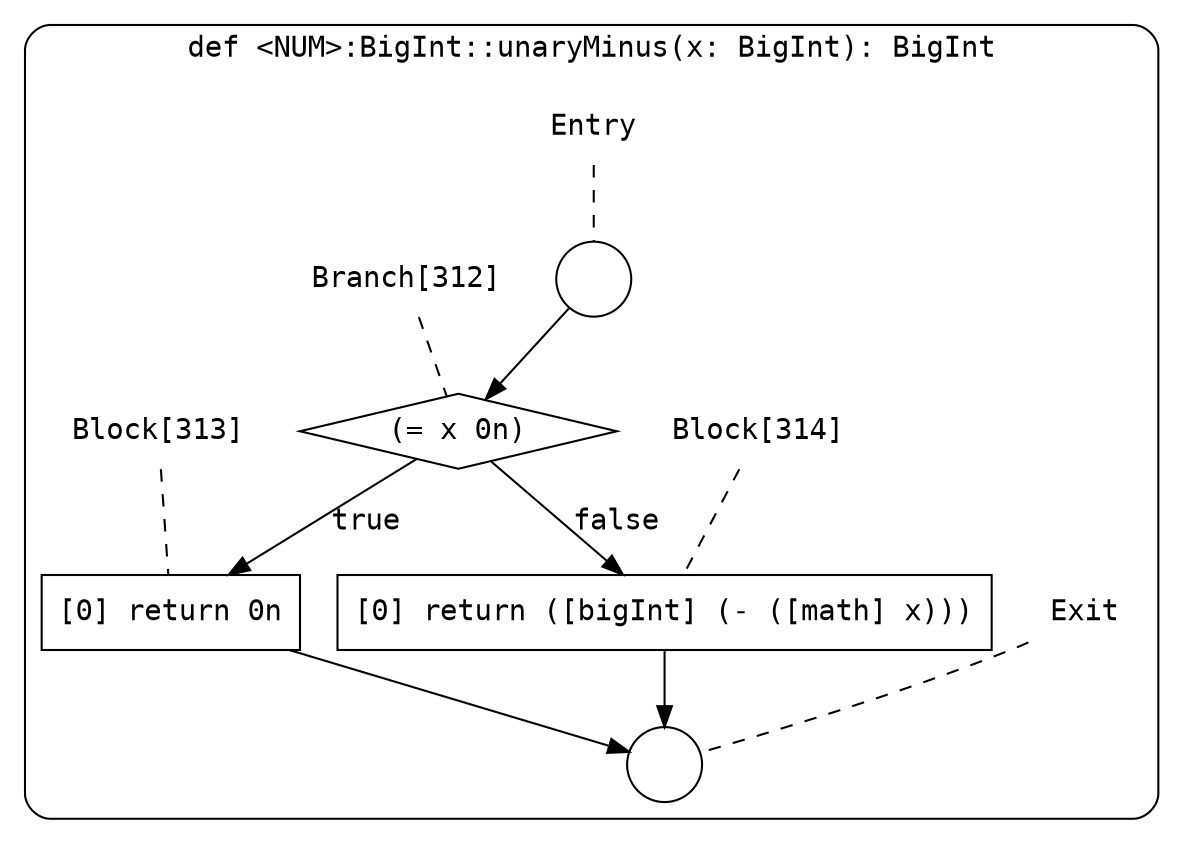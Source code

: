 digraph {
  graph [fontname = "Consolas"]
  node [fontname = "Consolas"]
  edge [fontname = "Consolas"]
  subgraph cluster32 {
    label = "def <NUM>:BigInt::unaryMinus(x: BigInt): BigInt"
    style = rounded
    cluster32_entry_name [shape=none, label=<<font color="black">Entry</font>>]
    cluster32_entry_name -> cluster32_entry [arrowhead=none, color="black", style=dashed]
    cluster32_entry [shape=circle label=" " color="black" fillcolor="white" style=filled]
    cluster32_entry -> node312 [color="black"]
    cluster32_exit_name [shape=none, label=<<font color="black">Exit</font>>]
    cluster32_exit_name -> cluster32_exit [arrowhead=none, color="black", style=dashed]
    cluster32_exit [shape=circle label=" " color="black" fillcolor="white" style=filled]
    node312_name [shape=none, label=<<font color="black">Branch[312]</font>>]
    node312_name -> node312 [arrowhead=none, color="black", style=dashed]
    node312 [shape=diamond, label=<<font color="black">(= x 0n)</font>> color="black" fillcolor="white", style=filled]
    node312 -> node313 [label=<<font color="black">true</font>> color="black"]
    node312 -> node314 [label=<<font color="black">false</font>> color="black"]
    node313_name [shape=none, label=<<font color="black">Block[313]</font>>]
    node313_name -> node313 [arrowhead=none, color="black", style=dashed]
    node313 [shape=box, label=<<font color="black">[0] return 0n<BR ALIGN="LEFT"/></font>> color="black" fillcolor="white", style=filled]
    node313 -> cluster32_exit [color="black"]
    node314_name [shape=none, label=<<font color="black">Block[314]</font>>]
    node314_name -> node314 [arrowhead=none, color="black", style=dashed]
    node314 [shape=box, label=<<font color="black">[0] return ([bigInt] (- ([math] x)))<BR ALIGN="LEFT"/></font>> color="black" fillcolor="white", style=filled]
    node314 -> cluster32_exit [color="black"]
  }
}